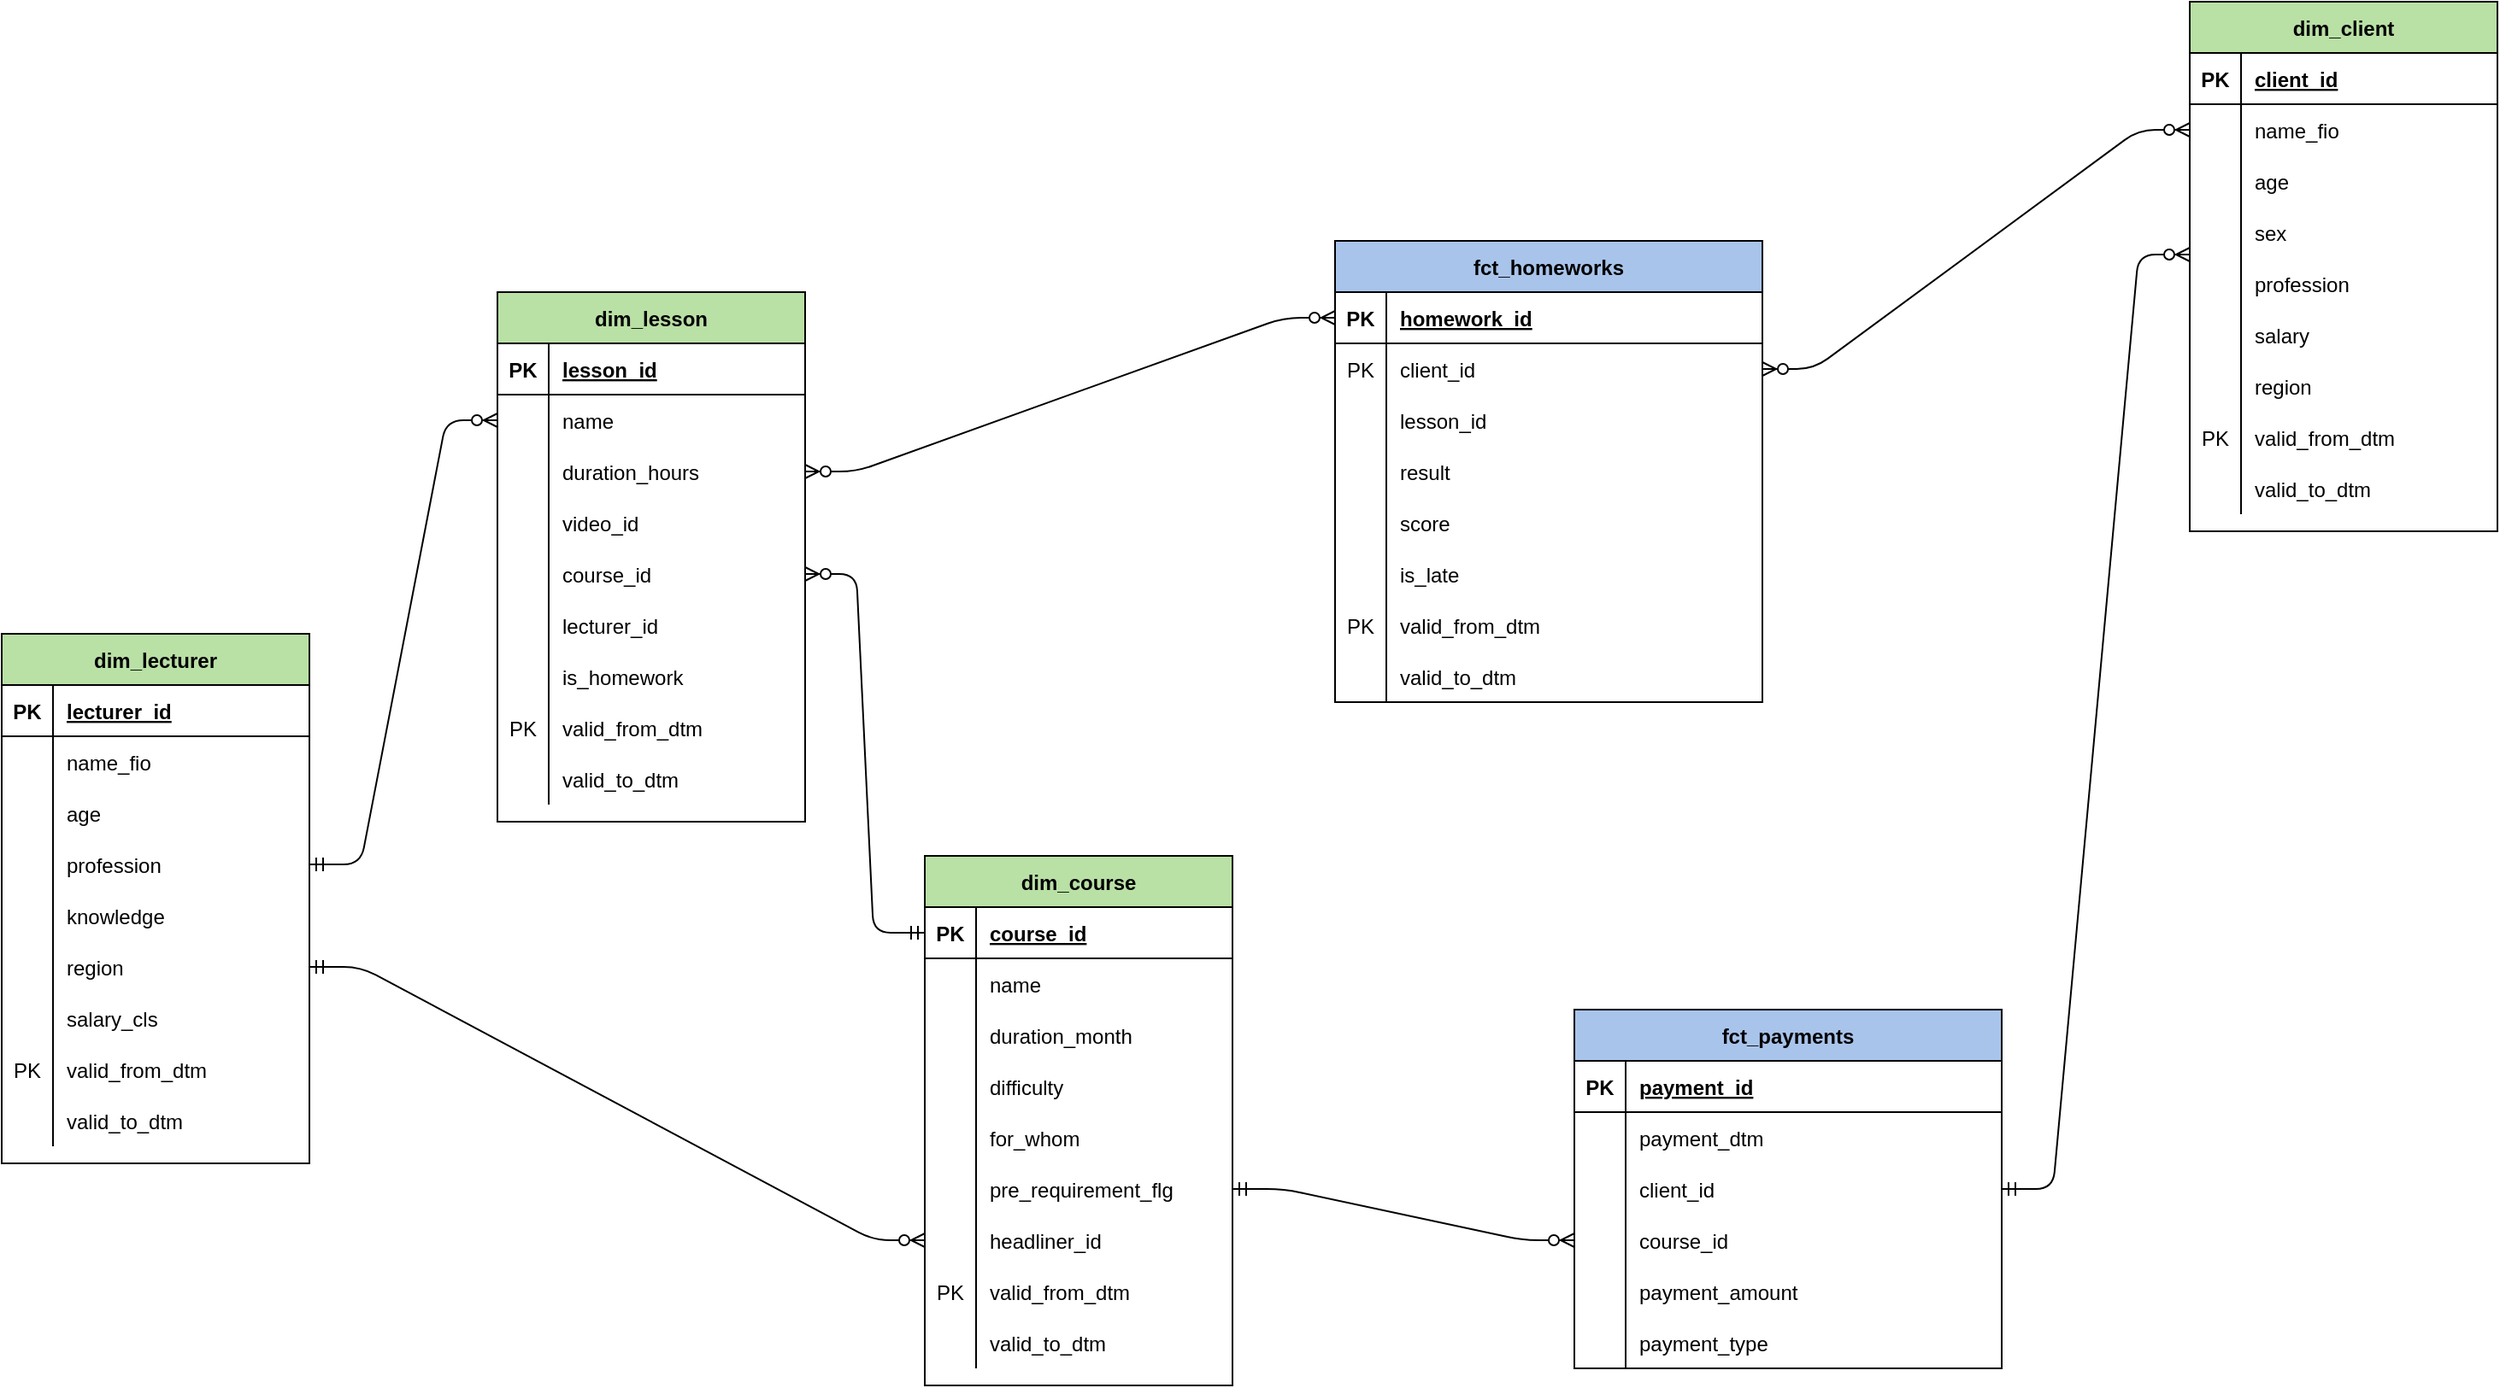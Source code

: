 <mxfile version="14.9.7" type="github">
  <diagram id="R2lEEEUBdFMjLlhIrx00" name="Page-1">
    <mxGraphModel dx="2724" dy="2121" grid="1" gridSize="10" guides="1" tooltips="1" connect="1" arrows="1" fold="1" page="1" pageScale="1" pageWidth="850" pageHeight="1100" math="0" shadow="0" extFonts="Permanent Marker^https://fonts.googleapis.com/css?family=Permanent+Marker">
      <root>
        <mxCell id="0" />
        <mxCell id="1" parent="0" />
        <mxCell id="lsUsgDh7sMTNp1GS7Mgj-9" value="fct_payments" style="shape=table;startSize=30;container=1;collapsible=1;childLayout=tableLayout;fixedRows=1;rowLines=0;fontStyle=1;align=center;resizeLast=1;fillColor=#A9C4EB;" vertex="1" parent="1">
          <mxGeometry x="340" y="570" width="250" height="210" as="geometry" />
        </mxCell>
        <mxCell id="lsUsgDh7sMTNp1GS7Mgj-10" value="" style="shape=partialRectangle;collapsible=0;dropTarget=0;pointerEvents=0;fillColor=none;points=[[0,0.5],[1,0.5]];portConstraint=eastwest;top=0;left=0;right=0;bottom=1;" vertex="1" parent="lsUsgDh7sMTNp1GS7Mgj-9">
          <mxGeometry y="30" width="250" height="30" as="geometry" />
        </mxCell>
        <mxCell id="lsUsgDh7sMTNp1GS7Mgj-11" value="PK" style="shape=partialRectangle;overflow=hidden;connectable=0;fillColor=none;top=0;left=0;bottom=0;right=0;fontStyle=1;" vertex="1" parent="lsUsgDh7sMTNp1GS7Mgj-10">
          <mxGeometry width="30" height="30" as="geometry" />
        </mxCell>
        <mxCell id="lsUsgDh7sMTNp1GS7Mgj-12" value="payment_id" style="shape=partialRectangle;overflow=hidden;connectable=0;fillColor=none;top=0;left=0;bottom=0;right=0;align=left;spacingLeft=6;fontStyle=5;" vertex="1" parent="lsUsgDh7sMTNp1GS7Mgj-10">
          <mxGeometry x="30" width="220" height="30" as="geometry" />
        </mxCell>
        <mxCell id="lsUsgDh7sMTNp1GS7Mgj-13" value="" style="shape=partialRectangle;collapsible=0;dropTarget=0;pointerEvents=0;fillColor=none;points=[[0,0.5],[1,0.5]];portConstraint=eastwest;top=0;left=0;right=0;bottom=0;" vertex="1" parent="lsUsgDh7sMTNp1GS7Mgj-9">
          <mxGeometry y="60" width="250" height="30" as="geometry" />
        </mxCell>
        <mxCell id="lsUsgDh7sMTNp1GS7Mgj-14" value="" style="shape=partialRectangle;overflow=hidden;connectable=0;fillColor=none;top=0;left=0;bottom=0;right=0;" vertex="1" parent="lsUsgDh7sMTNp1GS7Mgj-13">
          <mxGeometry width="30" height="30" as="geometry" />
        </mxCell>
        <mxCell id="lsUsgDh7sMTNp1GS7Mgj-15" value="payment_dtm" style="shape=partialRectangle;overflow=hidden;connectable=0;fillColor=none;top=0;left=0;bottom=0;right=0;align=left;spacingLeft=6;" vertex="1" parent="lsUsgDh7sMTNp1GS7Mgj-13">
          <mxGeometry x="30" width="220" height="30" as="geometry" />
        </mxCell>
        <mxCell id="lsUsgDh7sMTNp1GS7Mgj-16" value="" style="shape=partialRectangle;collapsible=0;dropTarget=0;pointerEvents=0;fillColor=none;points=[[0,0.5],[1,0.5]];portConstraint=eastwest;top=0;left=0;right=0;bottom=0;" vertex="1" parent="lsUsgDh7sMTNp1GS7Mgj-9">
          <mxGeometry y="90" width="250" height="30" as="geometry" />
        </mxCell>
        <mxCell id="lsUsgDh7sMTNp1GS7Mgj-17" value="" style="shape=partialRectangle;overflow=hidden;connectable=0;fillColor=none;top=0;left=0;bottom=0;right=0;" vertex="1" parent="lsUsgDh7sMTNp1GS7Mgj-16">
          <mxGeometry width="30" height="30" as="geometry" />
        </mxCell>
        <mxCell id="lsUsgDh7sMTNp1GS7Mgj-18" value="client_id" style="shape=partialRectangle;overflow=hidden;connectable=0;fillColor=none;top=0;left=0;bottom=0;right=0;align=left;spacingLeft=6;" vertex="1" parent="lsUsgDh7sMTNp1GS7Mgj-16">
          <mxGeometry x="30" width="220" height="30" as="geometry" />
        </mxCell>
        <mxCell id="lsUsgDh7sMTNp1GS7Mgj-24" value="" style="shape=partialRectangle;collapsible=0;dropTarget=0;pointerEvents=0;fillColor=none;top=0;left=0;bottom=0;right=0;points=[[0,0.5],[1,0.5]];portConstraint=eastwest;" vertex="1" parent="lsUsgDh7sMTNp1GS7Mgj-9">
          <mxGeometry y="120" width="250" height="30" as="geometry" />
        </mxCell>
        <mxCell id="lsUsgDh7sMTNp1GS7Mgj-25" value="" style="shape=partialRectangle;connectable=0;fillColor=none;top=0;left=0;bottom=0;right=0;editable=1;overflow=hidden;" vertex="1" parent="lsUsgDh7sMTNp1GS7Mgj-24">
          <mxGeometry width="30" height="30" as="geometry" />
        </mxCell>
        <mxCell id="lsUsgDh7sMTNp1GS7Mgj-26" value="course_id" style="shape=partialRectangle;connectable=0;fillColor=none;top=0;left=0;bottom=0;right=0;align=left;spacingLeft=6;overflow=hidden;" vertex="1" parent="lsUsgDh7sMTNp1GS7Mgj-24">
          <mxGeometry x="30" width="220" height="30" as="geometry" />
        </mxCell>
        <mxCell id="lsUsgDh7sMTNp1GS7Mgj-32" value="" style="shape=partialRectangle;collapsible=0;dropTarget=0;pointerEvents=0;fillColor=none;top=0;left=0;bottom=0;right=0;points=[[0,0.5],[1,0.5]];portConstraint=eastwest;" vertex="1" parent="lsUsgDh7sMTNp1GS7Mgj-9">
          <mxGeometry y="150" width="250" height="30" as="geometry" />
        </mxCell>
        <mxCell id="lsUsgDh7sMTNp1GS7Mgj-33" value="" style="shape=partialRectangle;connectable=0;fillColor=none;top=0;left=0;bottom=0;right=0;editable=1;overflow=hidden;" vertex="1" parent="lsUsgDh7sMTNp1GS7Mgj-32">
          <mxGeometry width="30" height="30" as="geometry" />
        </mxCell>
        <mxCell id="lsUsgDh7sMTNp1GS7Mgj-34" value="payment_amount" style="shape=partialRectangle;connectable=0;fillColor=none;top=0;left=0;bottom=0;right=0;align=left;spacingLeft=6;overflow=hidden;" vertex="1" parent="lsUsgDh7sMTNp1GS7Mgj-32">
          <mxGeometry x="30" width="220" height="30" as="geometry" />
        </mxCell>
        <mxCell id="lsUsgDh7sMTNp1GS7Mgj-36" value="" style="shape=partialRectangle;collapsible=0;dropTarget=0;pointerEvents=0;fillColor=none;top=0;left=0;bottom=0;right=0;points=[[0,0.5],[1,0.5]];portConstraint=eastwest;" vertex="1" parent="lsUsgDh7sMTNp1GS7Mgj-9">
          <mxGeometry y="180" width="250" height="30" as="geometry" />
        </mxCell>
        <mxCell id="lsUsgDh7sMTNp1GS7Mgj-37" value="" style="shape=partialRectangle;connectable=0;fillColor=none;top=0;left=0;bottom=0;right=0;editable=1;overflow=hidden;" vertex="1" parent="lsUsgDh7sMTNp1GS7Mgj-36">
          <mxGeometry width="30" height="30" as="geometry" />
        </mxCell>
        <mxCell id="lsUsgDh7sMTNp1GS7Mgj-38" value="payment_type" style="shape=partialRectangle;connectable=0;fillColor=none;top=0;left=0;bottom=0;right=0;align=left;spacingLeft=6;overflow=hidden;" vertex="1" parent="lsUsgDh7sMTNp1GS7Mgj-36">
          <mxGeometry x="30" width="220" height="30" as="geometry" />
        </mxCell>
        <mxCell id="lsUsgDh7sMTNp1GS7Mgj-39" value="dim_client" style="shape=table;startSize=30;container=1;collapsible=1;childLayout=tableLayout;fixedRows=1;rowLines=0;fontStyle=1;align=center;resizeLast=1;fillColor=#B9E0A5;" vertex="1" parent="1">
          <mxGeometry x="700" y="-20" width="180" height="310" as="geometry" />
        </mxCell>
        <mxCell id="lsUsgDh7sMTNp1GS7Mgj-40" value="" style="shape=partialRectangle;collapsible=0;dropTarget=0;pointerEvents=0;fillColor=none;top=0;left=0;bottom=1;right=0;points=[[0,0.5],[1,0.5]];portConstraint=eastwest;" vertex="1" parent="lsUsgDh7sMTNp1GS7Mgj-39">
          <mxGeometry y="30" width="180" height="30" as="geometry" />
        </mxCell>
        <mxCell id="lsUsgDh7sMTNp1GS7Mgj-41" value="PK" style="shape=partialRectangle;connectable=0;fillColor=none;top=0;left=0;bottom=0;right=0;fontStyle=1;overflow=hidden;" vertex="1" parent="lsUsgDh7sMTNp1GS7Mgj-40">
          <mxGeometry width="30" height="30" as="geometry" />
        </mxCell>
        <mxCell id="lsUsgDh7sMTNp1GS7Mgj-42" value="client_id" style="shape=partialRectangle;connectable=0;fillColor=none;top=0;left=0;bottom=0;right=0;align=left;spacingLeft=6;fontStyle=5;overflow=hidden;" vertex="1" parent="lsUsgDh7sMTNp1GS7Mgj-40">
          <mxGeometry x="30" width="150" height="30" as="geometry" />
        </mxCell>
        <mxCell id="lsUsgDh7sMTNp1GS7Mgj-156" value="" style="shape=partialRectangle;collapsible=0;dropTarget=0;pointerEvents=0;fillColor=none;top=0;left=0;bottom=0;right=0;points=[[0,0.5],[1,0.5]];portConstraint=eastwest;" vertex="1" parent="lsUsgDh7sMTNp1GS7Mgj-39">
          <mxGeometry y="60" width="180" height="30" as="geometry" />
        </mxCell>
        <mxCell id="lsUsgDh7sMTNp1GS7Mgj-157" value="" style="shape=partialRectangle;connectable=0;fillColor=none;top=0;left=0;bottom=0;right=0;editable=1;overflow=hidden;" vertex="1" parent="lsUsgDh7sMTNp1GS7Mgj-156">
          <mxGeometry width="30" height="30" as="geometry" />
        </mxCell>
        <mxCell id="lsUsgDh7sMTNp1GS7Mgj-158" value="name_fio" style="shape=partialRectangle;connectable=0;fillColor=none;top=0;left=0;bottom=0;right=0;align=left;spacingLeft=6;overflow=hidden;" vertex="1" parent="lsUsgDh7sMTNp1GS7Mgj-156">
          <mxGeometry x="30" width="150" height="30" as="geometry" />
        </mxCell>
        <mxCell id="lsUsgDh7sMTNp1GS7Mgj-43" value="" style="shape=partialRectangle;collapsible=0;dropTarget=0;pointerEvents=0;fillColor=none;top=0;left=0;bottom=0;right=0;points=[[0,0.5],[1,0.5]];portConstraint=eastwest;" vertex="1" parent="lsUsgDh7sMTNp1GS7Mgj-39">
          <mxGeometry y="90" width="180" height="30" as="geometry" />
        </mxCell>
        <mxCell id="lsUsgDh7sMTNp1GS7Mgj-44" value="" style="shape=partialRectangle;connectable=0;fillColor=none;top=0;left=0;bottom=0;right=0;editable=1;overflow=hidden;" vertex="1" parent="lsUsgDh7sMTNp1GS7Mgj-43">
          <mxGeometry width="30" height="30" as="geometry" />
        </mxCell>
        <mxCell id="lsUsgDh7sMTNp1GS7Mgj-45" value="age" style="shape=partialRectangle;connectable=0;fillColor=none;top=0;left=0;bottom=0;right=0;align=left;spacingLeft=6;overflow=hidden;" vertex="1" parent="lsUsgDh7sMTNp1GS7Mgj-43">
          <mxGeometry x="30" width="150" height="30" as="geometry" />
        </mxCell>
        <mxCell id="lsUsgDh7sMTNp1GS7Mgj-46" value="" style="shape=partialRectangle;collapsible=0;dropTarget=0;pointerEvents=0;fillColor=none;top=0;left=0;bottom=0;right=0;points=[[0,0.5],[1,0.5]];portConstraint=eastwest;" vertex="1" parent="lsUsgDh7sMTNp1GS7Mgj-39">
          <mxGeometry y="120" width="180" height="30" as="geometry" />
        </mxCell>
        <mxCell id="lsUsgDh7sMTNp1GS7Mgj-47" value="" style="shape=partialRectangle;connectable=0;fillColor=none;top=0;left=0;bottom=0;right=0;editable=1;overflow=hidden;" vertex="1" parent="lsUsgDh7sMTNp1GS7Mgj-46">
          <mxGeometry width="30" height="30" as="geometry" />
        </mxCell>
        <mxCell id="lsUsgDh7sMTNp1GS7Mgj-48" value="sex" style="shape=partialRectangle;connectable=0;fillColor=none;top=0;left=0;bottom=0;right=0;align=left;spacingLeft=6;overflow=hidden;" vertex="1" parent="lsUsgDh7sMTNp1GS7Mgj-46">
          <mxGeometry x="30" width="150" height="30" as="geometry" />
        </mxCell>
        <mxCell id="lsUsgDh7sMTNp1GS7Mgj-53" value="" style="shape=partialRectangle;collapsible=0;dropTarget=0;pointerEvents=0;fillColor=none;top=0;left=0;bottom=0;right=0;points=[[0,0.5],[1,0.5]];portConstraint=eastwest;" vertex="1" parent="lsUsgDh7sMTNp1GS7Mgj-39">
          <mxGeometry y="150" width="180" height="30" as="geometry" />
        </mxCell>
        <mxCell id="lsUsgDh7sMTNp1GS7Mgj-54" value="" style="shape=partialRectangle;connectable=0;fillColor=none;top=0;left=0;bottom=0;right=0;editable=1;overflow=hidden;" vertex="1" parent="lsUsgDh7sMTNp1GS7Mgj-53">
          <mxGeometry width="30" height="30" as="geometry" />
        </mxCell>
        <mxCell id="lsUsgDh7sMTNp1GS7Mgj-55" value="profession" style="shape=partialRectangle;connectable=0;fillColor=none;top=0;left=0;bottom=0;right=0;align=left;spacingLeft=6;overflow=hidden;" vertex="1" parent="lsUsgDh7sMTNp1GS7Mgj-53">
          <mxGeometry x="30" width="150" height="30" as="geometry" />
        </mxCell>
        <mxCell id="lsUsgDh7sMTNp1GS7Mgj-49" value="" style="shape=partialRectangle;collapsible=0;dropTarget=0;pointerEvents=0;fillColor=none;top=0;left=0;bottom=0;right=0;points=[[0,0.5],[1,0.5]];portConstraint=eastwest;" vertex="1" parent="lsUsgDh7sMTNp1GS7Mgj-39">
          <mxGeometry y="180" width="180" height="30" as="geometry" />
        </mxCell>
        <mxCell id="lsUsgDh7sMTNp1GS7Mgj-50" value="" style="shape=partialRectangle;connectable=0;fillColor=none;top=0;left=0;bottom=0;right=0;editable=1;overflow=hidden;" vertex="1" parent="lsUsgDh7sMTNp1GS7Mgj-49">
          <mxGeometry width="30" height="30" as="geometry" />
        </mxCell>
        <mxCell id="lsUsgDh7sMTNp1GS7Mgj-51" value="salary" style="shape=partialRectangle;connectable=0;fillColor=none;top=0;left=0;bottom=0;right=0;align=left;spacingLeft=6;overflow=hidden;" vertex="1" parent="lsUsgDh7sMTNp1GS7Mgj-49">
          <mxGeometry x="30" width="150" height="30" as="geometry" />
        </mxCell>
        <mxCell id="lsUsgDh7sMTNp1GS7Mgj-57" value="" style="shape=partialRectangle;collapsible=0;dropTarget=0;pointerEvents=0;fillColor=none;top=0;left=0;bottom=0;right=0;points=[[0,0.5],[1,0.5]];portConstraint=eastwest;" vertex="1" parent="lsUsgDh7sMTNp1GS7Mgj-39">
          <mxGeometry y="210" width="180" height="30" as="geometry" />
        </mxCell>
        <mxCell id="lsUsgDh7sMTNp1GS7Mgj-58" value="" style="shape=partialRectangle;connectable=0;fillColor=none;top=0;left=0;bottom=0;right=0;editable=1;overflow=hidden;" vertex="1" parent="lsUsgDh7sMTNp1GS7Mgj-57">
          <mxGeometry width="30" height="30" as="geometry" />
        </mxCell>
        <mxCell id="lsUsgDh7sMTNp1GS7Mgj-59" value="region" style="shape=partialRectangle;connectable=0;fillColor=none;top=0;left=0;bottom=0;right=0;align=left;spacingLeft=6;overflow=hidden;" vertex="1" parent="lsUsgDh7sMTNp1GS7Mgj-57">
          <mxGeometry x="30" width="150" height="30" as="geometry" />
        </mxCell>
        <mxCell id="lsUsgDh7sMTNp1GS7Mgj-65" value="" style="shape=partialRectangle;collapsible=0;dropTarget=0;pointerEvents=0;fillColor=none;top=0;left=0;bottom=0;right=0;points=[[0,0.5],[1,0.5]];portConstraint=eastwest;" vertex="1" parent="lsUsgDh7sMTNp1GS7Mgj-39">
          <mxGeometry y="240" width="180" height="30" as="geometry" />
        </mxCell>
        <mxCell id="lsUsgDh7sMTNp1GS7Mgj-66" value="PK" style="shape=partialRectangle;connectable=0;fillColor=none;top=0;left=0;bottom=0;right=0;editable=1;overflow=hidden;" vertex="1" parent="lsUsgDh7sMTNp1GS7Mgj-65">
          <mxGeometry width="30" height="30" as="geometry" />
        </mxCell>
        <mxCell id="lsUsgDh7sMTNp1GS7Mgj-67" value="valid_from_dtm" style="shape=partialRectangle;connectable=0;fillColor=none;top=0;left=0;bottom=0;right=0;align=left;spacingLeft=6;overflow=hidden;" vertex="1" parent="lsUsgDh7sMTNp1GS7Mgj-65">
          <mxGeometry x="30" width="150" height="30" as="geometry" />
        </mxCell>
        <mxCell id="lsUsgDh7sMTNp1GS7Mgj-61" value="" style="shape=partialRectangle;collapsible=0;dropTarget=0;pointerEvents=0;fillColor=none;top=0;left=0;bottom=0;right=0;points=[[0,0.5],[1,0.5]];portConstraint=eastwest;" vertex="1" parent="lsUsgDh7sMTNp1GS7Mgj-39">
          <mxGeometry y="270" width="180" height="30" as="geometry" />
        </mxCell>
        <mxCell id="lsUsgDh7sMTNp1GS7Mgj-62" value="" style="shape=partialRectangle;connectable=0;fillColor=none;top=0;left=0;bottom=0;right=0;editable=1;overflow=hidden;" vertex="1" parent="lsUsgDh7sMTNp1GS7Mgj-61">
          <mxGeometry width="30" height="30" as="geometry" />
        </mxCell>
        <mxCell id="lsUsgDh7sMTNp1GS7Mgj-63" value="valid_to_dtm" style="shape=partialRectangle;connectable=0;fillColor=none;top=0;left=0;bottom=0;right=0;align=left;spacingLeft=6;overflow=hidden;" vertex="1" parent="lsUsgDh7sMTNp1GS7Mgj-61">
          <mxGeometry x="30" width="150" height="30" as="geometry" />
        </mxCell>
        <mxCell id="lsUsgDh7sMTNp1GS7Mgj-69" value="" style="edgeStyle=entityRelationEdgeStyle;fontSize=12;html=1;endArrow=ERzeroToMany;startArrow=ERmandOne;exitX=1;exitY=0.5;exitDx=0;exitDy=0;" edge="1" parent="1" source="lsUsgDh7sMTNp1GS7Mgj-16">
          <mxGeometry width="100" height="100" relative="1" as="geometry">
            <mxPoint x="540" y="310" as="sourcePoint" />
            <mxPoint x="700" y="128" as="targetPoint" />
          </mxGeometry>
        </mxCell>
        <mxCell id="lsUsgDh7sMTNp1GS7Mgj-70" value="dim_course" style="shape=table;startSize=30;container=1;collapsible=1;childLayout=tableLayout;fixedRows=1;rowLines=0;fontStyle=1;align=center;resizeLast=1;fillColor=#B9E0A5;" vertex="1" parent="1">
          <mxGeometry x="-40" y="480" width="180" height="310" as="geometry" />
        </mxCell>
        <mxCell id="lsUsgDh7sMTNp1GS7Mgj-71" value="" style="shape=partialRectangle;collapsible=0;dropTarget=0;pointerEvents=0;fillColor=none;top=0;left=0;bottom=1;right=0;points=[[0,0.5],[1,0.5]];portConstraint=eastwest;" vertex="1" parent="lsUsgDh7sMTNp1GS7Mgj-70">
          <mxGeometry y="30" width="180" height="30" as="geometry" />
        </mxCell>
        <mxCell id="lsUsgDh7sMTNp1GS7Mgj-72" value="PK" style="shape=partialRectangle;connectable=0;fillColor=none;top=0;left=0;bottom=0;right=0;fontStyle=1;overflow=hidden;" vertex="1" parent="lsUsgDh7sMTNp1GS7Mgj-71">
          <mxGeometry width="30" height="30" as="geometry" />
        </mxCell>
        <mxCell id="lsUsgDh7sMTNp1GS7Mgj-73" value="course_id" style="shape=partialRectangle;connectable=0;fillColor=none;top=0;left=0;bottom=0;right=0;align=left;spacingLeft=6;fontStyle=5;overflow=hidden;" vertex="1" parent="lsUsgDh7sMTNp1GS7Mgj-71">
          <mxGeometry x="30" width="150" height="30" as="geometry" />
        </mxCell>
        <mxCell id="lsUsgDh7sMTNp1GS7Mgj-74" value="" style="shape=partialRectangle;collapsible=0;dropTarget=0;pointerEvents=0;fillColor=none;top=0;left=0;bottom=0;right=0;points=[[0,0.5],[1,0.5]];portConstraint=eastwest;" vertex="1" parent="lsUsgDh7sMTNp1GS7Mgj-70">
          <mxGeometry y="60" width="180" height="30" as="geometry" />
        </mxCell>
        <mxCell id="lsUsgDh7sMTNp1GS7Mgj-75" value="" style="shape=partialRectangle;connectable=0;fillColor=none;top=0;left=0;bottom=0;right=0;editable=1;overflow=hidden;" vertex="1" parent="lsUsgDh7sMTNp1GS7Mgj-74">
          <mxGeometry width="30" height="30" as="geometry" />
        </mxCell>
        <mxCell id="lsUsgDh7sMTNp1GS7Mgj-76" value="name" style="shape=partialRectangle;connectable=0;fillColor=none;top=0;left=0;bottom=0;right=0;align=left;spacingLeft=6;overflow=hidden;" vertex="1" parent="lsUsgDh7sMTNp1GS7Mgj-74">
          <mxGeometry x="30" width="150" height="30" as="geometry" />
        </mxCell>
        <mxCell id="lsUsgDh7sMTNp1GS7Mgj-77" value="" style="shape=partialRectangle;collapsible=0;dropTarget=0;pointerEvents=0;fillColor=none;top=0;left=0;bottom=0;right=0;points=[[0,0.5],[1,0.5]];portConstraint=eastwest;" vertex="1" parent="lsUsgDh7sMTNp1GS7Mgj-70">
          <mxGeometry y="90" width="180" height="30" as="geometry" />
        </mxCell>
        <mxCell id="lsUsgDh7sMTNp1GS7Mgj-78" value="" style="shape=partialRectangle;connectable=0;fillColor=none;top=0;left=0;bottom=0;right=0;editable=1;overflow=hidden;" vertex="1" parent="lsUsgDh7sMTNp1GS7Mgj-77">
          <mxGeometry width="30" height="30" as="geometry" />
        </mxCell>
        <mxCell id="lsUsgDh7sMTNp1GS7Mgj-79" value="duration_month" style="shape=partialRectangle;connectable=0;fillColor=none;top=0;left=0;bottom=0;right=0;align=left;spacingLeft=6;overflow=hidden;" vertex="1" parent="lsUsgDh7sMTNp1GS7Mgj-77">
          <mxGeometry x="30" width="150" height="30" as="geometry" />
        </mxCell>
        <mxCell id="lsUsgDh7sMTNp1GS7Mgj-80" value="" style="shape=partialRectangle;collapsible=0;dropTarget=0;pointerEvents=0;fillColor=none;top=0;left=0;bottom=0;right=0;points=[[0,0.5],[1,0.5]];portConstraint=eastwest;" vertex="1" parent="lsUsgDh7sMTNp1GS7Mgj-70">
          <mxGeometry y="120" width="180" height="30" as="geometry" />
        </mxCell>
        <mxCell id="lsUsgDh7sMTNp1GS7Mgj-81" value="" style="shape=partialRectangle;connectable=0;fillColor=none;top=0;left=0;bottom=0;right=0;editable=1;overflow=hidden;" vertex="1" parent="lsUsgDh7sMTNp1GS7Mgj-80">
          <mxGeometry width="30" height="30" as="geometry" />
        </mxCell>
        <mxCell id="lsUsgDh7sMTNp1GS7Mgj-82" value="difficulty" style="shape=partialRectangle;connectable=0;fillColor=none;top=0;left=0;bottom=0;right=0;align=left;spacingLeft=6;overflow=hidden;" vertex="1" parent="lsUsgDh7sMTNp1GS7Mgj-80">
          <mxGeometry x="30" width="150" height="30" as="geometry" />
        </mxCell>
        <mxCell id="lsUsgDh7sMTNp1GS7Mgj-83" value="" style="shape=partialRectangle;collapsible=0;dropTarget=0;pointerEvents=0;fillColor=none;top=0;left=0;bottom=0;right=0;points=[[0,0.5],[1,0.5]];portConstraint=eastwest;" vertex="1" parent="lsUsgDh7sMTNp1GS7Mgj-70">
          <mxGeometry y="150" width="180" height="30" as="geometry" />
        </mxCell>
        <mxCell id="lsUsgDh7sMTNp1GS7Mgj-84" value="" style="shape=partialRectangle;connectable=0;fillColor=none;top=0;left=0;bottom=0;right=0;editable=1;overflow=hidden;" vertex="1" parent="lsUsgDh7sMTNp1GS7Mgj-83">
          <mxGeometry width="30" height="30" as="geometry" />
        </mxCell>
        <mxCell id="lsUsgDh7sMTNp1GS7Mgj-85" value="for_whom" style="shape=partialRectangle;connectable=0;fillColor=none;top=0;left=0;bottom=0;right=0;align=left;spacingLeft=6;overflow=hidden;" vertex="1" parent="lsUsgDh7sMTNp1GS7Mgj-83">
          <mxGeometry x="30" width="150" height="30" as="geometry" />
        </mxCell>
        <mxCell id="lsUsgDh7sMTNp1GS7Mgj-86" value="" style="shape=partialRectangle;collapsible=0;dropTarget=0;pointerEvents=0;fillColor=none;top=0;left=0;bottom=0;right=0;points=[[0,0.5],[1,0.5]];portConstraint=eastwest;" vertex="1" parent="lsUsgDh7sMTNp1GS7Mgj-70">
          <mxGeometry y="180" width="180" height="30" as="geometry" />
        </mxCell>
        <mxCell id="lsUsgDh7sMTNp1GS7Mgj-87" value="" style="shape=partialRectangle;connectable=0;fillColor=none;top=0;left=0;bottom=0;right=0;editable=1;overflow=hidden;" vertex="1" parent="lsUsgDh7sMTNp1GS7Mgj-86">
          <mxGeometry width="30" height="30" as="geometry" />
        </mxCell>
        <mxCell id="lsUsgDh7sMTNp1GS7Mgj-88" value="pre_requirement_flg" style="shape=partialRectangle;connectable=0;fillColor=none;top=0;left=0;bottom=0;right=0;align=left;spacingLeft=6;overflow=hidden;" vertex="1" parent="lsUsgDh7sMTNp1GS7Mgj-86">
          <mxGeometry x="30" width="150" height="30" as="geometry" />
        </mxCell>
        <mxCell id="lsUsgDh7sMTNp1GS7Mgj-89" value="" style="shape=partialRectangle;collapsible=0;dropTarget=0;pointerEvents=0;fillColor=none;top=0;left=0;bottom=0;right=0;points=[[0,0.5],[1,0.5]];portConstraint=eastwest;" vertex="1" parent="lsUsgDh7sMTNp1GS7Mgj-70">
          <mxGeometry y="210" width="180" height="30" as="geometry" />
        </mxCell>
        <mxCell id="lsUsgDh7sMTNp1GS7Mgj-90" value="" style="shape=partialRectangle;connectable=0;fillColor=none;top=0;left=0;bottom=0;right=0;editable=1;overflow=hidden;" vertex="1" parent="lsUsgDh7sMTNp1GS7Mgj-89">
          <mxGeometry width="30" height="30" as="geometry" />
        </mxCell>
        <mxCell id="lsUsgDh7sMTNp1GS7Mgj-91" value="headliner_id" style="shape=partialRectangle;connectable=0;fillColor=none;top=0;left=0;bottom=0;right=0;align=left;spacingLeft=6;overflow=hidden;" vertex="1" parent="lsUsgDh7sMTNp1GS7Mgj-89">
          <mxGeometry x="30" width="150" height="30" as="geometry" />
        </mxCell>
        <mxCell id="lsUsgDh7sMTNp1GS7Mgj-92" value="" style="shape=partialRectangle;collapsible=0;dropTarget=0;pointerEvents=0;fillColor=none;top=0;left=0;bottom=0;right=0;points=[[0,0.5],[1,0.5]];portConstraint=eastwest;" vertex="1" parent="lsUsgDh7sMTNp1GS7Mgj-70">
          <mxGeometry y="240" width="180" height="30" as="geometry" />
        </mxCell>
        <mxCell id="lsUsgDh7sMTNp1GS7Mgj-93" value="PK" style="shape=partialRectangle;connectable=0;fillColor=none;top=0;left=0;bottom=0;right=0;editable=1;overflow=hidden;" vertex="1" parent="lsUsgDh7sMTNp1GS7Mgj-92">
          <mxGeometry width="30" height="30" as="geometry" />
        </mxCell>
        <mxCell id="lsUsgDh7sMTNp1GS7Mgj-94" value="valid_from_dtm" style="shape=partialRectangle;connectable=0;fillColor=none;top=0;left=0;bottom=0;right=0;align=left;spacingLeft=6;overflow=hidden;" vertex="1" parent="lsUsgDh7sMTNp1GS7Mgj-92">
          <mxGeometry x="30" width="150" height="30" as="geometry" />
        </mxCell>
        <mxCell id="lsUsgDh7sMTNp1GS7Mgj-95" value="" style="shape=partialRectangle;collapsible=0;dropTarget=0;pointerEvents=0;fillColor=none;top=0;left=0;bottom=0;right=0;points=[[0,0.5],[1,0.5]];portConstraint=eastwest;" vertex="1" parent="lsUsgDh7sMTNp1GS7Mgj-70">
          <mxGeometry y="270" width="180" height="30" as="geometry" />
        </mxCell>
        <mxCell id="lsUsgDh7sMTNp1GS7Mgj-96" value="" style="shape=partialRectangle;connectable=0;fillColor=none;top=0;left=0;bottom=0;right=0;editable=1;overflow=hidden;" vertex="1" parent="lsUsgDh7sMTNp1GS7Mgj-95">
          <mxGeometry width="30" height="30" as="geometry" />
        </mxCell>
        <mxCell id="lsUsgDh7sMTNp1GS7Mgj-97" value="valid_to_dtm" style="shape=partialRectangle;connectable=0;fillColor=none;top=0;left=0;bottom=0;right=0;align=left;spacingLeft=6;overflow=hidden;" vertex="1" parent="lsUsgDh7sMTNp1GS7Mgj-95">
          <mxGeometry x="30" width="150" height="30" as="geometry" />
        </mxCell>
        <mxCell id="lsUsgDh7sMTNp1GS7Mgj-98" value="" style="edgeStyle=entityRelationEdgeStyle;fontSize=12;html=1;endArrow=ERzeroToMany;startArrow=ERmandOne;exitX=1;exitY=0.5;exitDx=0;exitDy=0;entryX=0;entryY=0.5;entryDx=0;entryDy=0;" edge="1" parent="1" source="lsUsgDh7sMTNp1GS7Mgj-86" target="lsUsgDh7sMTNp1GS7Mgj-24">
          <mxGeometry width="100" height="100" relative="1" as="geometry">
            <mxPoint x="170" y="347" as="sourcePoint" />
            <mxPoint x="330" y="160" as="targetPoint" />
          </mxGeometry>
        </mxCell>
        <mxCell id="lsUsgDh7sMTNp1GS7Mgj-99" value="dim_lecturer" style="shape=table;startSize=30;container=1;collapsible=1;childLayout=tableLayout;fixedRows=1;rowLines=0;fontStyle=1;align=center;resizeLast=1;fillColor=#B9E0A5;" vertex="1" parent="1">
          <mxGeometry x="-580" y="350" width="180" height="310" as="geometry" />
        </mxCell>
        <mxCell id="lsUsgDh7sMTNp1GS7Mgj-100" value="" style="shape=partialRectangle;collapsible=0;dropTarget=0;pointerEvents=0;fillColor=none;top=0;left=0;bottom=1;right=0;points=[[0,0.5],[1,0.5]];portConstraint=eastwest;" vertex="1" parent="lsUsgDh7sMTNp1GS7Mgj-99">
          <mxGeometry y="30" width="180" height="30" as="geometry" />
        </mxCell>
        <mxCell id="lsUsgDh7sMTNp1GS7Mgj-101" value="PK" style="shape=partialRectangle;connectable=0;fillColor=none;top=0;left=0;bottom=0;right=0;fontStyle=1;overflow=hidden;" vertex="1" parent="lsUsgDh7sMTNp1GS7Mgj-100">
          <mxGeometry width="30" height="30" as="geometry" />
        </mxCell>
        <mxCell id="lsUsgDh7sMTNp1GS7Mgj-102" value="lecturer_id" style="shape=partialRectangle;connectable=0;fillColor=none;top=0;left=0;bottom=0;right=0;align=left;spacingLeft=6;fontStyle=5;overflow=hidden;" vertex="1" parent="lsUsgDh7sMTNp1GS7Mgj-100">
          <mxGeometry x="30" width="150" height="30" as="geometry" />
        </mxCell>
        <mxCell id="lsUsgDh7sMTNp1GS7Mgj-103" value="" style="shape=partialRectangle;collapsible=0;dropTarget=0;pointerEvents=0;fillColor=none;top=0;left=0;bottom=0;right=0;points=[[0,0.5],[1,0.5]];portConstraint=eastwest;" vertex="1" parent="lsUsgDh7sMTNp1GS7Mgj-99">
          <mxGeometry y="60" width="180" height="30" as="geometry" />
        </mxCell>
        <mxCell id="lsUsgDh7sMTNp1GS7Mgj-104" value="" style="shape=partialRectangle;connectable=0;fillColor=none;top=0;left=0;bottom=0;right=0;editable=1;overflow=hidden;" vertex="1" parent="lsUsgDh7sMTNp1GS7Mgj-103">
          <mxGeometry width="30" height="30" as="geometry" />
        </mxCell>
        <mxCell id="lsUsgDh7sMTNp1GS7Mgj-105" value="name_fio" style="shape=partialRectangle;connectable=0;fillColor=none;top=0;left=0;bottom=0;right=0;align=left;spacingLeft=6;overflow=hidden;" vertex="1" parent="lsUsgDh7sMTNp1GS7Mgj-103">
          <mxGeometry x="30" width="150" height="30" as="geometry" />
        </mxCell>
        <mxCell id="lsUsgDh7sMTNp1GS7Mgj-106" value="" style="shape=partialRectangle;collapsible=0;dropTarget=0;pointerEvents=0;fillColor=none;top=0;left=0;bottom=0;right=0;points=[[0,0.5],[1,0.5]];portConstraint=eastwest;" vertex="1" parent="lsUsgDh7sMTNp1GS7Mgj-99">
          <mxGeometry y="90" width="180" height="30" as="geometry" />
        </mxCell>
        <mxCell id="lsUsgDh7sMTNp1GS7Mgj-107" value="" style="shape=partialRectangle;connectable=0;fillColor=none;top=0;left=0;bottom=0;right=0;editable=1;overflow=hidden;" vertex="1" parent="lsUsgDh7sMTNp1GS7Mgj-106">
          <mxGeometry width="30" height="30" as="geometry" />
        </mxCell>
        <mxCell id="lsUsgDh7sMTNp1GS7Mgj-108" value="age" style="shape=partialRectangle;connectable=0;fillColor=none;top=0;left=0;bottom=0;right=0;align=left;spacingLeft=6;overflow=hidden;" vertex="1" parent="lsUsgDh7sMTNp1GS7Mgj-106">
          <mxGeometry x="30" width="150" height="30" as="geometry" />
        </mxCell>
        <mxCell id="lsUsgDh7sMTNp1GS7Mgj-109" value="" style="shape=partialRectangle;collapsible=0;dropTarget=0;pointerEvents=0;fillColor=none;top=0;left=0;bottom=0;right=0;points=[[0,0.5],[1,0.5]];portConstraint=eastwest;" vertex="1" parent="lsUsgDh7sMTNp1GS7Mgj-99">
          <mxGeometry y="120" width="180" height="30" as="geometry" />
        </mxCell>
        <mxCell id="lsUsgDh7sMTNp1GS7Mgj-110" value="" style="shape=partialRectangle;connectable=0;fillColor=none;top=0;left=0;bottom=0;right=0;editable=1;overflow=hidden;" vertex="1" parent="lsUsgDh7sMTNp1GS7Mgj-109">
          <mxGeometry width="30" height="30" as="geometry" />
        </mxCell>
        <mxCell id="lsUsgDh7sMTNp1GS7Mgj-111" value="profession" style="shape=partialRectangle;connectable=0;fillColor=none;top=0;left=0;bottom=0;right=0;align=left;spacingLeft=6;overflow=hidden;" vertex="1" parent="lsUsgDh7sMTNp1GS7Mgj-109">
          <mxGeometry x="30" width="150" height="30" as="geometry" />
        </mxCell>
        <mxCell id="lsUsgDh7sMTNp1GS7Mgj-112" value="" style="shape=partialRectangle;collapsible=0;dropTarget=0;pointerEvents=0;fillColor=none;top=0;left=0;bottom=0;right=0;points=[[0,0.5],[1,0.5]];portConstraint=eastwest;" vertex="1" parent="lsUsgDh7sMTNp1GS7Mgj-99">
          <mxGeometry y="150" width="180" height="30" as="geometry" />
        </mxCell>
        <mxCell id="lsUsgDh7sMTNp1GS7Mgj-113" value="" style="shape=partialRectangle;connectable=0;fillColor=none;top=0;left=0;bottom=0;right=0;editable=1;overflow=hidden;" vertex="1" parent="lsUsgDh7sMTNp1GS7Mgj-112">
          <mxGeometry width="30" height="30" as="geometry" />
        </mxCell>
        <mxCell id="lsUsgDh7sMTNp1GS7Mgj-114" value="knowledge" style="shape=partialRectangle;connectable=0;fillColor=none;top=0;left=0;bottom=0;right=0;align=left;spacingLeft=6;overflow=hidden;" vertex="1" parent="lsUsgDh7sMTNp1GS7Mgj-112">
          <mxGeometry x="30" width="150" height="30" as="geometry" />
        </mxCell>
        <mxCell id="lsUsgDh7sMTNp1GS7Mgj-115" value="" style="shape=partialRectangle;collapsible=0;dropTarget=0;pointerEvents=0;fillColor=none;top=0;left=0;bottom=0;right=0;points=[[0,0.5],[1,0.5]];portConstraint=eastwest;" vertex="1" parent="lsUsgDh7sMTNp1GS7Mgj-99">
          <mxGeometry y="180" width="180" height="30" as="geometry" />
        </mxCell>
        <mxCell id="lsUsgDh7sMTNp1GS7Mgj-116" value="" style="shape=partialRectangle;connectable=0;fillColor=none;top=0;left=0;bottom=0;right=0;editable=1;overflow=hidden;" vertex="1" parent="lsUsgDh7sMTNp1GS7Mgj-115">
          <mxGeometry width="30" height="30" as="geometry" />
        </mxCell>
        <mxCell id="lsUsgDh7sMTNp1GS7Mgj-117" value="region" style="shape=partialRectangle;connectable=0;fillColor=none;top=0;left=0;bottom=0;right=0;align=left;spacingLeft=6;overflow=hidden;" vertex="1" parent="lsUsgDh7sMTNp1GS7Mgj-115">
          <mxGeometry x="30" width="150" height="30" as="geometry" />
        </mxCell>
        <mxCell id="lsUsgDh7sMTNp1GS7Mgj-118" value="" style="shape=partialRectangle;collapsible=0;dropTarget=0;pointerEvents=0;fillColor=none;top=0;left=0;bottom=0;right=0;points=[[0,0.5],[1,0.5]];portConstraint=eastwest;" vertex="1" parent="lsUsgDh7sMTNp1GS7Mgj-99">
          <mxGeometry y="210" width="180" height="30" as="geometry" />
        </mxCell>
        <mxCell id="lsUsgDh7sMTNp1GS7Mgj-119" value="" style="shape=partialRectangle;connectable=0;fillColor=none;top=0;left=0;bottom=0;right=0;editable=1;overflow=hidden;" vertex="1" parent="lsUsgDh7sMTNp1GS7Mgj-118">
          <mxGeometry width="30" height="30" as="geometry" />
        </mxCell>
        <mxCell id="lsUsgDh7sMTNp1GS7Mgj-120" value="salary_cls" style="shape=partialRectangle;connectable=0;fillColor=none;top=0;left=0;bottom=0;right=0;align=left;spacingLeft=6;overflow=hidden;" vertex="1" parent="lsUsgDh7sMTNp1GS7Mgj-118">
          <mxGeometry x="30" width="150" height="30" as="geometry" />
        </mxCell>
        <mxCell id="lsUsgDh7sMTNp1GS7Mgj-121" value="" style="shape=partialRectangle;collapsible=0;dropTarget=0;pointerEvents=0;fillColor=none;top=0;left=0;bottom=0;right=0;points=[[0,0.5],[1,0.5]];portConstraint=eastwest;" vertex="1" parent="lsUsgDh7sMTNp1GS7Mgj-99">
          <mxGeometry y="240" width="180" height="30" as="geometry" />
        </mxCell>
        <mxCell id="lsUsgDh7sMTNp1GS7Mgj-122" value="PK" style="shape=partialRectangle;connectable=0;fillColor=none;top=0;left=0;bottom=0;right=0;editable=1;overflow=hidden;" vertex="1" parent="lsUsgDh7sMTNp1GS7Mgj-121">
          <mxGeometry width="30" height="30" as="geometry" />
        </mxCell>
        <mxCell id="lsUsgDh7sMTNp1GS7Mgj-123" value="valid_from_dtm" style="shape=partialRectangle;connectable=0;fillColor=none;top=0;left=0;bottom=0;right=0;align=left;spacingLeft=6;overflow=hidden;" vertex="1" parent="lsUsgDh7sMTNp1GS7Mgj-121">
          <mxGeometry x="30" width="150" height="30" as="geometry" />
        </mxCell>
        <mxCell id="lsUsgDh7sMTNp1GS7Mgj-124" value="" style="shape=partialRectangle;collapsible=0;dropTarget=0;pointerEvents=0;fillColor=none;top=0;left=0;bottom=0;right=0;points=[[0,0.5],[1,0.5]];portConstraint=eastwest;" vertex="1" parent="lsUsgDh7sMTNp1GS7Mgj-99">
          <mxGeometry y="270" width="180" height="30" as="geometry" />
        </mxCell>
        <mxCell id="lsUsgDh7sMTNp1GS7Mgj-125" value="" style="shape=partialRectangle;connectable=0;fillColor=none;top=0;left=0;bottom=0;right=0;editable=1;overflow=hidden;" vertex="1" parent="lsUsgDh7sMTNp1GS7Mgj-124">
          <mxGeometry width="30" height="30" as="geometry" />
        </mxCell>
        <mxCell id="lsUsgDh7sMTNp1GS7Mgj-126" value="valid_to_dtm" style="shape=partialRectangle;connectable=0;fillColor=none;top=0;left=0;bottom=0;right=0;align=left;spacingLeft=6;overflow=hidden;" vertex="1" parent="lsUsgDh7sMTNp1GS7Mgj-124">
          <mxGeometry x="30" width="150" height="30" as="geometry" />
        </mxCell>
        <mxCell id="lsUsgDh7sMTNp1GS7Mgj-127" value="" style="edgeStyle=entityRelationEdgeStyle;fontSize=12;html=1;endArrow=ERzeroToMany;startArrow=ERmandOne;exitX=1;exitY=0.5;exitDx=0;exitDy=0;entryX=0;entryY=0.5;entryDx=0;entryDy=0;" edge="1" parent="1" source="lsUsgDh7sMTNp1GS7Mgj-115" target="lsUsgDh7sMTNp1GS7Mgj-89">
          <mxGeometry width="100" height="100" relative="1" as="geometry">
            <mxPoint x="-180" y="65" as="sourcePoint" />
            <mxPoint x="-40" y="415" as="targetPoint" />
          </mxGeometry>
        </mxCell>
        <mxCell id="lsUsgDh7sMTNp1GS7Mgj-159" value="" style="edgeStyle=entityRelationEdgeStyle;fontSize=12;html=1;endArrow=ERzeroToMany;startArrow=ERmandOne;exitX=0;exitY=0.5;exitDx=0;exitDy=0;entryX=1;entryY=0.5;entryDx=0;entryDy=0;" edge="1" parent="1" source="lsUsgDh7sMTNp1GS7Mgj-71" target="lsUsgDh7sMTNp1GS7Mgj-267">
          <mxGeometry width="100" height="100" relative="1" as="geometry">
            <mxPoint x="-150.0" y="395" as="sourcePoint" />
            <mxPoint x="-240" y="100" as="targetPoint" />
          </mxGeometry>
        </mxCell>
        <mxCell id="lsUsgDh7sMTNp1GS7Mgj-251" value="dim_lesson" style="shape=table;startSize=30;container=1;collapsible=1;childLayout=tableLayout;fixedRows=1;rowLines=0;fontStyle=1;align=center;resizeLast=1;fillColor=#B9E0A5;" vertex="1" parent="1">
          <mxGeometry x="-290" y="150" width="180" height="310" as="geometry" />
        </mxCell>
        <mxCell id="lsUsgDh7sMTNp1GS7Mgj-252" value="" style="shape=partialRectangle;collapsible=0;dropTarget=0;pointerEvents=0;fillColor=none;top=0;left=0;bottom=1;right=0;points=[[0,0.5],[1,0.5]];portConstraint=eastwest;" vertex="1" parent="lsUsgDh7sMTNp1GS7Mgj-251">
          <mxGeometry y="30" width="180" height="30" as="geometry" />
        </mxCell>
        <mxCell id="lsUsgDh7sMTNp1GS7Mgj-253" value="PK" style="shape=partialRectangle;connectable=0;fillColor=none;top=0;left=0;bottom=0;right=0;fontStyle=1;overflow=hidden;" vertex="1" parent="lsUsgDh7sMTNp1GS7Mgj-252">
          <mxGeometry width="30" height="30" as="geometry" />
        </mxCell>
        <mxCell id="lsUsgDh7sMTNp1GS7Mgj-254" value="lesson_id" style="shape=partialRectangle;connectable=0;fillColor=none;top=0;left=0;bottom=0;right=0;align=left;spacingLeft=6;fontStyle=5;overflow=hidden;" vertex="1" parent="lsUsgDh7sMTNp1GS7Mgj-252">
          <mxGeometry x="30" width="150" height="30" as="geometry" />
        </mxCell>
        <mxCell id="lsUsgDh7sMTNp1GS7Mgj-255" value="" style="shape=partialRectangle;collapsible=0;dropTarget=0;pointerEvents=0;fillColor=none;top=0;left=0;bottom=0;right=0;points=[[0,0.5],[1,0.5]];portConstraint=eastwest;" vertex="1" parent="lsUsgDh7sMTNp1GS7Mgj-251">
          <mxGeometry y="60" width="180" height="30" as="geometry" />
        </mxCell>
        <mxCell id="lsUsgDh7sMTNp1GS7Mgj-256" value="" style="shape=partialRectangle;connectable=0;fillColor=none;top=0;left=0;bottom=0;right=0;editable=1;overflow=hidden;" vertex="1" parent="lsUsgDh7sMTNp1GS7Mgj-255">
          <mxGeometry width="30" height="30" as="geometry" />
        </mxCell>
        <mxCell id="lsUsgDh7sMTNp1GS7Mgj-257" value="name" style="shape=partialRectangle;connectable=0;fillColor=none;top=0;left=0;bottom=0;right=0;align=left;spacingLeft=6;overflow=hidden;" vertex="1" parent="lsUsgDh7sMTNp1GS7Mgj-255">
          <mxGeometry x="30" width="150" height="30" as="geometry" />
        </mxCell>
        <mxCell id="lsUsgDh7sMTNp1GS7Mgj-258" value="" style="shape=partialRectangle;collapsible=0;dropTarget=0;pointerEvents=0;fillColor=none;top=0;left=0;bottom=0;right=0;points=[[0,0.5],[1,0.5]];portConstraint=eastwest;" vertex="1" parent="lsUsgDh7sMTNp1GS7Mgj-251">
          <mxGeometry y="90" width="180" height="30" as="geometry" />
        </mxCell>
        <mxCell id="lsUsgDh7sMTNp1GS7Mgj-259" value="" style="shape=partialRectangle;connectable=0;fillColor=none;top=0;left=0;bottom=0;right=0;editable=1;overflow=hidden;" vertex="1" parent="lsUsgDh7sMTNp1GS7Mgj-258">
          <mxGeometry width="30" height="30" as="geometry" />
        </mxCell>
        <mxCell id="lsUsgDh7sMTNp1GS7Mgj-260" value="duration_hours" style="shape=partialRectangle;connectable=0;fillColor=none;top=0;left=0;bottom=0;right=0;align=left;spacingLeft=6;overflow=hidden;" vertex="1" parent="lsUsgDh7sMTNp1GS7Mgj-258">
          <mxGeometry x="30" width="150" height="30" as="geometry" />
        </mxCell>
        <mxCell id="lsUsgDh7sMTNp1GS7Mgj-270" value="" style="shape=partialRectangle;collapsible=0;dropTarget=0;pointerEvents=0;fillColor=none;top=0;left=0;bottom=0;right=0;points=[[0,0.5],[1,0.5]];portConstraint=eastwest;" vertex="1" parent="lsUsgDh7sMTNp1GS7Mgj-251">
          <mxGeometry y="120" width="180" height="30" as="geometry" />
        </mxCell>
        <mxCell id="lsUsgDh7sMTNp1GS7Mgj-271" value="" style="shape=partialRectangle;connectable=0;fillColor=none;top=0;left=0;bottom=0;right=0;editable=1;overflow=hidden;" vertex="1" parent="lsUsgDh7sMTNp1GS7Mgj-270">
          <mxGeometry width="30" height="30" as="geometry" />
        </mxCell>
        <mxCell id="lsUsgDh7sMTNp1GS7Mgj-272" value="video_id" style="shape=partialRectangle;connectable=0;fillColor=none;top=0;left=0;bottom=0;right=0;align=left;spacingLeft=6;overflow=hidden;" vertex="1" parent="lsUsgDh7sMTNp1GS7Mgj-270">
          <mxGeometry x="30" width="150" height="30" as="geometry" />
        </mxCell>
        <mxCell id="lsUsgDh7sMTNp1GS7Mgj-267" value="" style="shape=partialRectangle;collapsible=0;dropTarget=0;pointerEvents=0;fillColor=none;top=0;left=0;bottom=0;right=0;points=[[0,0.5],[1,0.5]];portConstraint=eastwest;" vertex="1" parent="lsUsgDh7sMTNp1GS7Mgj-251">
          <mxGeometry y="150" width="180" height="30" as="geometry" />
        </mxCell>
        <mxCell id="lsUsgDh7sMTNp1GS7Mgj-268" value="" style="shape=partialRectangle;connectable=0;fillColor=none;top=0;left=0;bottom=0;right=0;editable=1;overflow=hidden;" vertex="1" parent="lsUsgDh7sMTNp1GS7Mgj-267">
          <mxGeometry width="30" height="30" as="geometry" />
        </mxCell>
        <mxCell id="lsUsgDh7sMTNp1GS7Mgj-269" value="course_id" style="shape=partialRectangle;connectable=0;fillColor=none;top=0;left=0;bottom=0;right=0;align=left;spacingLeft=6;overflow=hidden;" vertex="1" parent="lsUsgDh7sMTNp1GS7Mgj-267">
          <mxGeometry x="30" width="150" height="30" as="geometry" />
        </mxCell>
        <mxCell id="lsUsgDh7sMTNp1GS7Mgj-264" value="" style="shape=partialRectangle;collapsible=0;dropTarget=0;pointerEvents=0;fillColor=none;top=0;left=0;bottom=0;right=0;points=[[0,0.5],[1,0.5]];portConstraint=eastwest;" vertex="1" parent="lsUsgDh7sMTNp1GS7Mgj-251">
          <mxGeometry y="180" width="180" height="30" as="geometry" />
        </mxCell>
        <mxCell id="lsUsgDh7sMTNp1GS7Mgj-265" value="" style="shape=partialRectangle;connectable=0;fillColor=none;top=0;left=0;bottom=0;right=0;editable=1;overflow=hidden;" vertex="1" parent="lsUsgDh7sMTNp1GS7Mgj-264">
          <mxGeometry width="30" height="30" as="geometry" />
        </mxCell>
        <mxCell id="lsUsgDh7sMTNp1GS7Mgj-266" value="lecturer_id" style="shape=partialRectangle;connectable=0;fillColor=none;top=0;left=0;bottom=0;right=0;align=left;spacingLeft=6;overflow=hidden;" vertex="1" parent="lsUsgDh7sMTNp1GS7Mgj-264">
          <mxGeometry x="30" width="150" height="30" as="geometry" />
        </mxCell>
        <mxCell id="lsUsgDh7sMTNp1GS7Mgj-261" value="" style="shape=partialRectangle;collapsible=0;dropTarget=0;pointerEvents=0;fillColor=none;top=0;left=0;bottom=0;right=0;points=[[0,0.5],[1,0.5]];portConstraint=eastwest;" vertex="1" parent="lsUsgDh7sMTNp1GS7Mgj-251">
          <mxGeometry y="210" width="180" height="30" as="geometry" />
        </mxCell>
        <mxCell id="lsUsgDh7sMTNp1GS7Mgj-262" value="" style="shape=partialRectangle;connectable=0;fillColor=none;top=0;left=0;bottom=0;right=0;editable=1;overflow=hidden;" vertex="1" parent="lsUsgDh7sMTNp1GS7Mgj-261">
          <mxGeometry width="30" height="30" as="geometry" />
        </mxCell>
        <mxCell id="lsUsgDh7sMTNp1GS7Mgj-263" value="is_homework" style="shape=partialRectangle;connectable=0;fillColor=none;top=0;left=0;bottom=0;right=0;align=left;spacingLeft=6;overflow=hidden;" vertex="1" parent="lsUsgDh7sMTNp1GS7Mgj-261">
          <mxGeometry x="30" width="150" height="30" as="geometry" />
        </mxCell>
        <mxCell id="lsUsgDh7sMTNp1GS7Mgj-276" value="" style="shape=partialRectangle;collapsible=0;dropTarget=0;pointerEvents=0;fillColor=none;top=0;left=0;bottom=0;right=0;points=[[0,0.5],[1,0.5]];portConstraint=eastwest;" vertex="1" parent="lsUsgDh7sMTNp1GS7Mgj-251">
          <mxGeometry y="240" width="180" height="30" as="geometry" />
        </mxCell>
        <mxCell id="lsUsgDh7sMTNp1GS7Mgj-277" value="PK" style="shape=partialRectangle;connectable=0;fillColor=none;top=0;left=0;bottom=0;right=0;editable=1;overflow=hidden;" vertex="1" parent="lsUsgDh7sMTNp1GS7Mgj-276">
          <mxGeometry width="30" height="30" as="geometry" />
        </mxCell>
        <mxCell id="lsUsgDh7sMTNp1GS7Mgj-278" value="valid_from_dtm" style="shape=partialRectangle;connectable=0;fillColor=none;top=0;left=0;bottom=0;right=0;align=left;spacingLeft=6;overflow=hidden;" vertex="1" parent="lsUsgDh7sMTNp1GS7Mgj-276">
          <mxGeometry x="30" width="150" height="30" as="geometry" />
        </mxCell>
        <mxCell id="lsUsgDh7sMTNp1GS7Mgj-273" value="" style="shape=partialRectangle;collapsible=0;dropTarget=0;pointerEvents=0;fillColor=none;top=0;left=0;bottom=0;right=0;points=[[0,0.5],[1,0.5]];portConstraint=eastwest;" vertex="1" parent="lsUsgDh7sMTNp1GS7Mgj-251">
          <mxGeometry y="270" width="180" height="30" as="geometry" />
        </mxCell>
        <mxCell id="lsUsgDh7sMTNp1GS7Mgj-274" value="" style="shape=partialRectangle;connectable=0;fillColor=none;top=0;left=0;bottom=0;right=0;editable=1;overflow=hidden;" vertex="1" parent="lsUsgDh7sMTNp1GS7Mgj-273">
          <mxGeometry width="30" height="30" as="geometry" />
        </mxCell>
        <mxCell id="lsUsgDh7sMTNp1GS7Mgj-275" value="valid_to_dtm" style="shape=partialRectangle;connectable=0;fillColor=none;top=0;left=0;bottom=0;right=0;align=left;spacingLeft=6;overflow=hidden;" vertex="1" parent="lsUsgDh7sMTNp1GS7Mgj-273">
          <mxGeometry x="30" width="150" height="30" as="geometry" />
        </mxCell>
        <mxCell id="lsUsgDh7sMTNp1GS7Mgj-280" value="" style="edgeStyle=entityRelationEdgeStyle;fontSize=12;html=1;endArrow=ERzeroToMany;startArrow=ERmandOne;exitX=1;exitY=0.5;exitDx=0;exitDy=0;entryX=0;entryY=0.5;entryDx=0;entryDy=0;" edge="1" parent="1" source="lsUsgDh7sMTNp1GS7Mgj-109" target="lsUsgDh7sMTNp1GS7Mgj-255">
          <mxGeometry width="100" height="100" relative="1" as="geometry">
            <mxPoint x="-630" y="340" as="sourcePoint" />
            <mxPoint x="-420" y="430" as="targetPoint" />
          </mxGeometry>
        </mxCell>
        <mxCell id="lsUsgDh7sMTNp1GS7Mgj-281" value="fct_homeworks" style="shape=table;startSize=30;container=1;collapsible=1;childLayout=tableLayout;fixedRows=1;rowLines=0;fontStyle=1;align=center;resizeLast=1;fillColor=#A9C4EB;" vertex="1" parent="1">
          <mxGeometry x="200" y="120" width="250" height="270" as="geometry" />
        </mxCell>
        <mxCell id="lsUsgDh7sMTNp1GS7Mgj-282" value="" style="shape=partialRectangle;collapsible=0;dropTarget=0;pointerEvents=0;fillColor=none;points=[[0,0.5],[1,0.5]];portConstraint=eastwest;top=0;left=0;right=0;bottom=1;" vertex="1" parent="lsUsgDh7sMTNp1GS7Mgj-281">
          <mxGeometry y="30" width="250" height="30" as="geometry" />
        </mxCell>
        <mxCell id="lsUsgDh7sMTNp1GS7Mgj-283" value="PK" style="shape=partialRectangle;overflow=hidden;connectable=0;fillColor=none;top=0;left=0;bottom=0;right=0;fontStyle=1;" vertex="1" parent="lsUsgDh7sMTNp1GS7Mgj-282">
          <mxGeometry width="30" height="30" as="geometry" />
        </mxCell>
        <mxCell id="lsUsgDh7sMTNp1GS7Mgj-284" value="homework_id" style="shape=partialRectangle;overflow=hidden;connectable=0;fillColor=none;top=0;left=0;bottom=0;right=0;align=left;spacingLeft=6;fontStyle=5;" vertex="1" parent="lsUsgDh7sMTNp1GS7Mgj-282">
          <mxGeometry x="30" width="220" height="30" as="geometry" />
        </mxCell>
        <mxCell id="lsUsgDh7sMTNp1GS7Mgj-285" value="" style="shape=partialRectangle;collapsible=0;dropTarget=0;pointerEvents=0;fillColor=none;points=[[0,0.5],[1,0.5]];portConstraint=eastwest;top=0;left=0;right=0;bottom=0;" vertex="1" parent="lsUsgDh7sMTNp1GS7Mgj-281">
          <mxGeometry y="60" width="250" height="30" as="geometry" />
        </mxCell>
        <mxCell id="lsUsgDh7sMTNp1GS7Mgj-286" value="PK" style="shape=partialRectangle;overflow=hidden;connectable=0;fillColor=none;top=0;left=0;bottom=0;right=0;" vertex="1" parent="lsUsgDh7sMTNp1GS7Mgj-285">
          <mxGeometry width="30" height="30" as="geometry" />
        </mxCell>
        <mxCell id="lsUsgDh7sMTNp1GS7Mgj-287" value="client_id" style="shape=partialRectangle;overflow=hidden;connectable=0;fillColor=none;top=0;left=0;bottom=0;right=0;align=left;spacingLeft=6;" vertex="1" parent="lsUsgDh7sMTNp1GS7Mgj-285">
          <mxGeometry x="30" width="220" height="30" as="geometry" />
        </mxCell>
        <mxCell id="lsUsgDh7sMTNp1GS7Mgj-307" value="" style="shape=partialRectangle;collapsible=0;dropTarget=0;pointerEvents=0;fillColor=none;top=0;left=0;bottom=0;right=0;points=[[0,0.5],[1,0.5]];portConstraint=eastwest;" vertex="1" parent="lsUsgDh7sMTNp1GS7Mgj-281">
          <mxGeometry y="90" width="250" height="30" as="geometry" />
        </mxCell>
        <mxCell id="lsUsgDh7sMTNp1GS7Mgj-308" value="" style="shape=partialRectangle;connectable=0;fillColor=none;top=0;left=0;bottom=0;right=0;editable=1;overflow=hidden;" vertex="1" parent="lsUsgDh7sMTNp1GS7Mgj-307">
          <mxGeometry width="30" height="30" as="geometry" />
        </mxCell>
        <mxCell id="lsUsgDh7sMTNp1GS7Mgj-309" value="lesson_id" style="shape=partialRectangle;connectable=0;fillColor=none;top=0;left=0;bottom=0;right=0;align=left;spacingLeft=6;overflow=hidden;" vertex="1" parent="lsUsgDh7sMTNp1GS7Mgj-307">
          <mxGeometry x="30" width="220" height="30" as="geometry" />
        </mxCell>
        <mxCell id="lsUsgDh7sMTNp1GS7Mgj-288" value="" style="shape=partialRectangle;collapsible=0;dropTarget=0;pointerEvents=0;fillColor=none;points=[[0,0.5],[1,0.5]];portConstraint=eastwest;top=0;left=0;right=0;bottom=0;" vertex="1" parent="lsUsgDh7sMTNp1GS7Mgj-281">
          <mxGeometry y="120" width="250" height="30" as="geometry" />
        </mxCell>
        <mxCell id="lsUsgDh7sMTNp1GS7Mgj-289" value="" style="shape=partialRectangle;overflow=hidden;connectable=0;fillColor=none;top=0;left=0;bottom=0;right=0;" vertex="1" parent="lsUsgDh7sMTNp1GS7Mgj-288">
          <mxGeometry width="30" height="30" as="geometry" />
        </mxCell>
        <mxCell id="lsUsgDh7sMTNp1GS7Mgj-290" value="result" style="shape=partialRectangle;overflow=hidden;connectable=0;fillColor=none;top=0;left=0;bottom=0;right=0;align=left;spacingLeft=6;" vertex="1" parent="lsUsgDh7sMTNp1GS7Mgj-288">
          <mxGeometry x="30" width="220" height="30" as="geometry" />
        </mxCell>
        <mxCell id="lsUsgDh7sMTNp1GS7Mgj-291" value="" style="shape=partialRectangle;collapsible=0;dropTarget=0;pointerEvents=0;fillColor=none;top=0;left=0;bottom=0;right=0;points=[[0,0.5],[1,0.5]];portConstraint=eastwest;" vertex="1" parent="lsUsgDh7sMTNp1GS7Mgj-281">
          <mxGeometry y="150" width="250" height="30" as="geometry" />
        </mxCell>
        <mxCell id="lsUsgDh7sMTNp1GS7Mgj-292" value="" style="shape=partialRectangle;connectable=0;fillColor=none;top=0;left=0;bottom=0;right=0;editable=1;overflow=hidden;" vertex="1" parent="lsUsgDh7sMTNp1GS7Mgj-291">
          <mxGeometry width="30" height="30" as="geometry" />
        </mxCell>
        <mxCell id="lsUsgDh7sMTNp1GS7Mgj-293" value="score" style="shape=partialRectangle;connectable=0;fillColor=none;top=0;left=0;bottom=0;right=0;align=left;spacingLeft=6;overflow=hidden;" vertex="1" parent="lsUsgDh7sMTNp1GS7Mgj-291">
          <mxGeometry x="30" width="220" height="30" as="geometry" />
        </mxCell>
        <mxCell id="lsUsgDh7sMTNp1GS7Mgj-300" value="" style="shape=partialRectangle;collapsible=0;dropTarget=0;pointerEvents=0;fillColor=none;top=0;left=0;bottom=0;right=0;points=[[0,0.5],[1,0.5]];portConstraint=eastwest;" vertex="1" parent="lsUsgDh7sMTNp1GS7Mgj-281">
          <mxGeometry y="180" width="250" height="30" as="geometry" />
        </mxCell>
        <mxCell id="lsUsgDh7sMTNp1GS7Mgj-301" value="" style="shape=partialRectangle;connectable=0;fillColor=none;top=0;left=0;bottom=0;right=0;editable=1;overflow=hidden;" vertex="1" parent="lsUsgDh7sMTNp1GS7Mgj-300">
          <mxGeometry width="30" height="30" as="geometry" />
        </mxCell>
        <mxCell id="lsUsgDh7sMTNp1GS7Mgj-302" value="is_late" style="shape=partialRectangle;connectable=0;fillColor=none;top=0;left=0;bottom=0;right=0;align=left;spacingLeft=6;overflow=hidden;" vertex="1" parent="lsUsgDh7sMTNp1GS7Mgj-300">
          <mxGeometry x="30" width="220" height="30" as="geometry" />
        </mxCell>
        <mxCell id="lsUsgDh7sMTNp1GS7Mgj-294" value="" style="shape=partialRectangle;collapsible=0;dropTarget=0;pointerEvents=0;fillColor=none;top=0;left=0;bottom=0;right=0;points=[[0,0.5],[1,0.5]];portConstraint=eastwest;" vertex="1" parent="lsUsgDh7sMTNp1GS7Mgj-281">
          <mxGeometry y="210" width="250" height="30" as="geometry" />
        </mxCell>
        <mxCell id="lsUsgDh7sMTNp1GS7Mgj-295" value="PK" style="shape=partialRectangle;connectable=0;fillColor=none;top=0;left=0;bottom=0;right=0;editable=1;overflow=hidden;" vertex="1" parent="lsUsgDh7sMTNp1GS7Mgj-294">
          <mxGeometry width="30" height="30" as="geometry" />
        </mxCell>
        <mxCell id="lsUsgDh7sMTNp1GS7Mgj-296" value="valid_from_dtm" style="shape=partialRectangle;connectable=0;fillColor=none;top=0;left=0;bottom=0;right=0;align=left;spacingLeft=6;overflow=hidden;" vertex="1" parent="lsUsgDh7sMTNp1GS7Mgj-294">
          <mxGeometry x="30" width="220" height="30" as="geometry" />
        </mxCell>
        <mxCell id="lsUsgDh7sMTNp1GS7Mgj-297" value="" style="shape=partialRectangle;collapsible=0;dropTarget=0;pointerEvents=0;fillColor=none;top=0;left=0;bottom=0;right=0;points=[[0,0.5],[1,0.5]];portConstraint=eastwest;" vertex="1" parent="lsUsgDh7sMTNp1GS7Mgj-281">
          <mxGeometry y="240" width="250" height="30" as="geometry" />
        </mxCell>
        <mxCell id="lsUsgDh7sMTNp1GS7Mgj-298" value="" style="shape=partialRectangle;connectable=0;fillColor=none;top=0;left=0;bottom=0;right=0;editable=1;overflow=hidden;" vertex="1" parent="lsUsgDh7sMTNp1GS7Mgj-297">
          <mxGeometry width="30" height="30" as="geometry" />
        </mxCell>
        <mxCell id="lsUsgDh7sMTNp1GS7Mgj-299" value="valid_to_dtm" style="shape=partialRectangle;connectable=0;fillColor=none;top=0;left=0;bottom=0;right=0;align=left;spacingLeft=6;overflow=hidden;" vertex="1" parent="lsUsgDh7sMTNp1GS7Mgj-297">
          <mxGeometry x="30" width="220" height="30" as="geometry" />
        </mxCell>
        <mxCell id="lsUsgDh7sMTNp1GS7Mgj-306" value="" style="edgeStyle=entityRelationEdgeStyle;fontSize=12;html=1;endArrow=ERzeroToMany;endFill=1;startArrow=ERzeroToMany;entryX=0;entryY=0.5;entryDx=0;entryDy=0;exitX=1;exitY=0.5;exitDx=0;exitDy=0;" edge="1" parent="1" source="lsUsgDh7sMTNp1GS7Mgj-258" target="lsUsgDh7sMTNp1GS7Mgj-282">
          <mxGeometry width="100" height="100" relative="1" as="geometry">
            <mxPoint x="180" y="100" as="sourcePoint" />
            <mxPoint x="280" as="targetPoint" />
          </mxGeometry>
        </mxCell>
        <mxCell id="lsUsgDh7sMTNp1GS7Mgj-312" value="" style="edgeStyle=entityRelationEdgeStyle;fontSize=12;html=1;endArrow=ERzeroToMany;endFill=1;startArrow=ERzeroToMany;entryX=0;entryY=0.5;entryDx=0;entryDy=0;exitX=1;exitY=0.5;exitDx=0;exitDy=0;" edge="1" parent="1" source="lsUsgDh7sMTNp1GS7Mgj-285" target="lsUsgDh7sMTNp1GS7Mgj-156">
          <mxGeometry width="100" height="100" relative="1" as="geometry">
            <mxPoint x="340" y="65" as="sourcePoint" />
            <mxPoint x="650" y="-20" as="targetPoint" />
          </mxGeometry>
        </mxCell>
      </root>
    </mxGraphModel>
  </diagram>
</mxfile>
